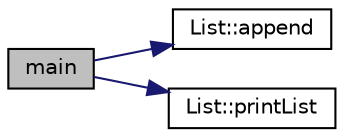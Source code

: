 digraph "main"
{
  edge [fontname="Helvetica",fontsize="10",labelfontname="Helvetica",labelfontsize="10"];
  node [fontname="Helvetica",fontsize="10",shape=record];
  rankdir="LR";
  Node1 [label="main",height=0.2,width=0.4,color="black", fillcolor="grey75", style="filled", fontcolor="black"];
  Node1 -> Node2 [color="midnightblue",fontsize="10",style="solid"];
  Node2 [label="List::append",height=0.2,width=0.4,color="black", fillcolor="white", style="filled",URL="$classList.html#aa38578a39e87e4b5d349d50e179dfa7a"];
  Node1 -> Node3 [color="midnightblue",fontsize="10",style="solid"];
  Node3 [label="List::printList",height=0.2,width=0.4,color="black", fillcolor="white", style="filled",URL="$classList.html#a1bb66c2777061ab3b8260746a8c3961e"];
}
